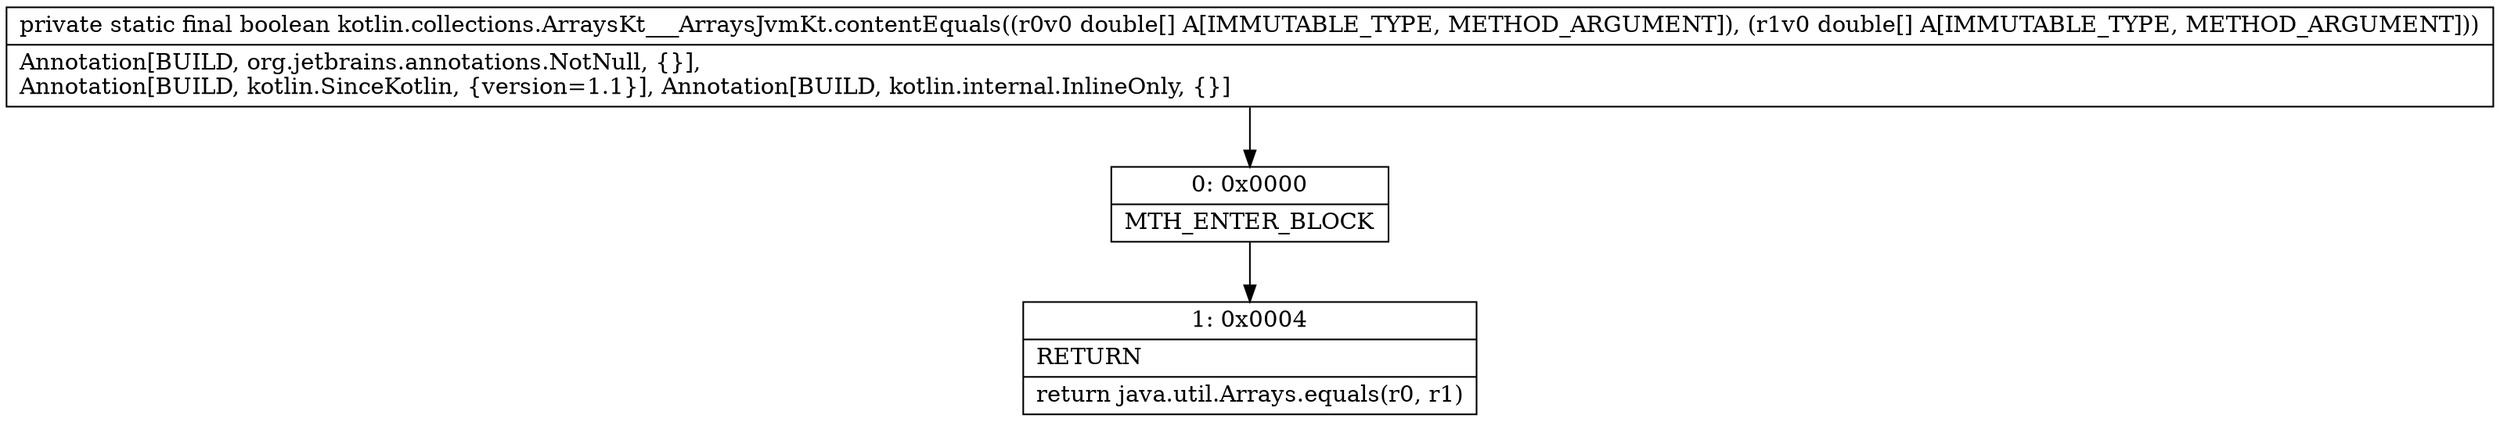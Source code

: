 digraph "CFG forkotlin.collections.ArraysKt___ArraysJvmKt.contentEquals([D[D)Z" {
Node_0 [shape=record,label="{0\:\ 0x0000|MTH_ENTER_BLOCK\l}"];
Node_1 [shape=record,label="{1\:\ 0x0004|RETURN\l|return java.util.Arrays.equals(r0, r1)\l}"];
MethodNode[shape=record,label="{private static final boolean kotlin.collections.ArraysKt___ArraysJvmKt.contentEquals((r0v0 double[] A[IMMUTABLE_TYPE, METHOD_ARGUMENT]), (r1v0 double[] A[IMMUTABLE_TYPE, METHOD_ARGUMENT]))  | Annotation[BUILD, org.jetbrains.annotations.NotNull, \{\}], \lAnnotation[BUILD, kotlin.SinceKotlin, \{version=1.1\}], Annotation[BUILD, kotlin.internal.InlineOnly, \{\}]\l}"];
MethodNode -> Node_0;
Node_0 -> Node_1;
}


